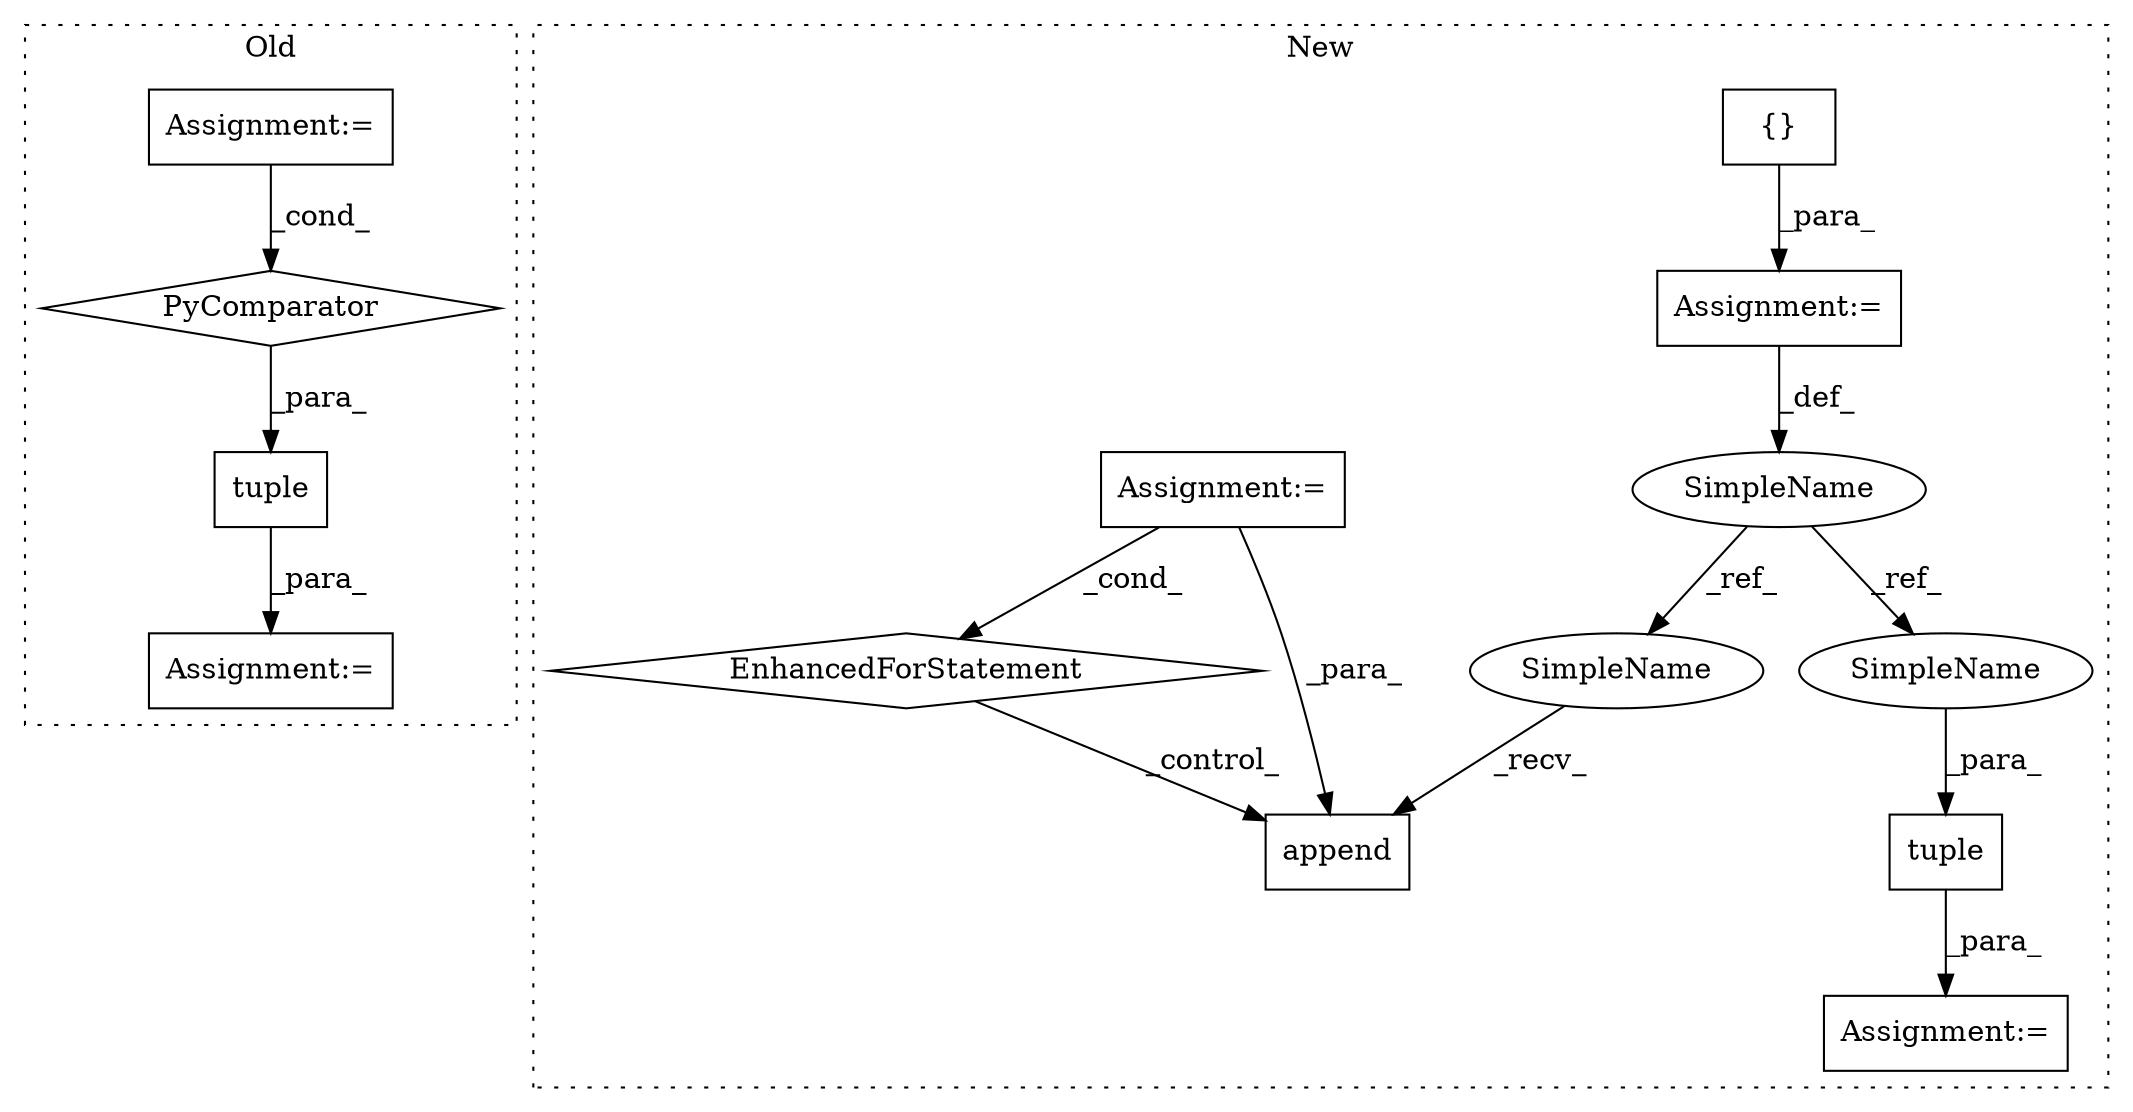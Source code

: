 digraph G {
subgraph cluster0 {
1 [label="tuple" a="32" s="2796,2944" l="15,-3" shape="box"];
4 [label="Assignment:=" a="7" s="2795" l="1" shape="box"];
5 [label="Assignment:=" a="7" s="2906" l="32" shape="box"];
6 [label="PyComparator" a="113" s="2906" l="32" shape="diamond"];
label = "Old";
style="dotted";
}
subgraph cluster1 {
2 [label="{}" a="4" s="2807" l="2" shape="box"];
3 [label="Assignment:=" a="7" s="3145" l="1" shape="box"];
7 [label="tuple" a="32" s="3146,3161" l="6,1" shape="box"];
8 [label="SimpleName" a="42" s="2788" l="9" shape="ellipse"];
9 [label="append" a="32" s="3104,3119" l="7,1" shape="box"];
10 [label="EnhancedForStatement" a="70" s="2815,2892" l="53,2" shape="diamond"];
11 [label="Assignment:=" a="7" s="2797" l="1" shape="box"];
12 [label="Assignment:=" a="7" s="2815,2892" l="53,2" shape="box"];
13 [label="SimpleName" a="42" s="3152" l="9" shape="ellipse"];
14 [label="SimpleName" a="42" s="3094" l="9" shape="ellipse"];
label = "New";
style="dotted";
}
1 -> 4 [label="_para_"];
2 -> 11 [label="_para_"];
5 -> 6 [label="_cond_"];
6 -> 1 [label="_para_"];
7 -> 3 [label="_para_"];
8 -> 13 [label="_ref_"];
8 -> 14 [label="_ref_"];
10 -> 9 [label="_control_"];
11 -> 8 [label="_def_"];
12 -> 10 [label="_cond_"];
12 -> 9 [label="_para_"];
13 -> 7 [label="_para_"];
14 -> 9 [label="_recv_"];
}
